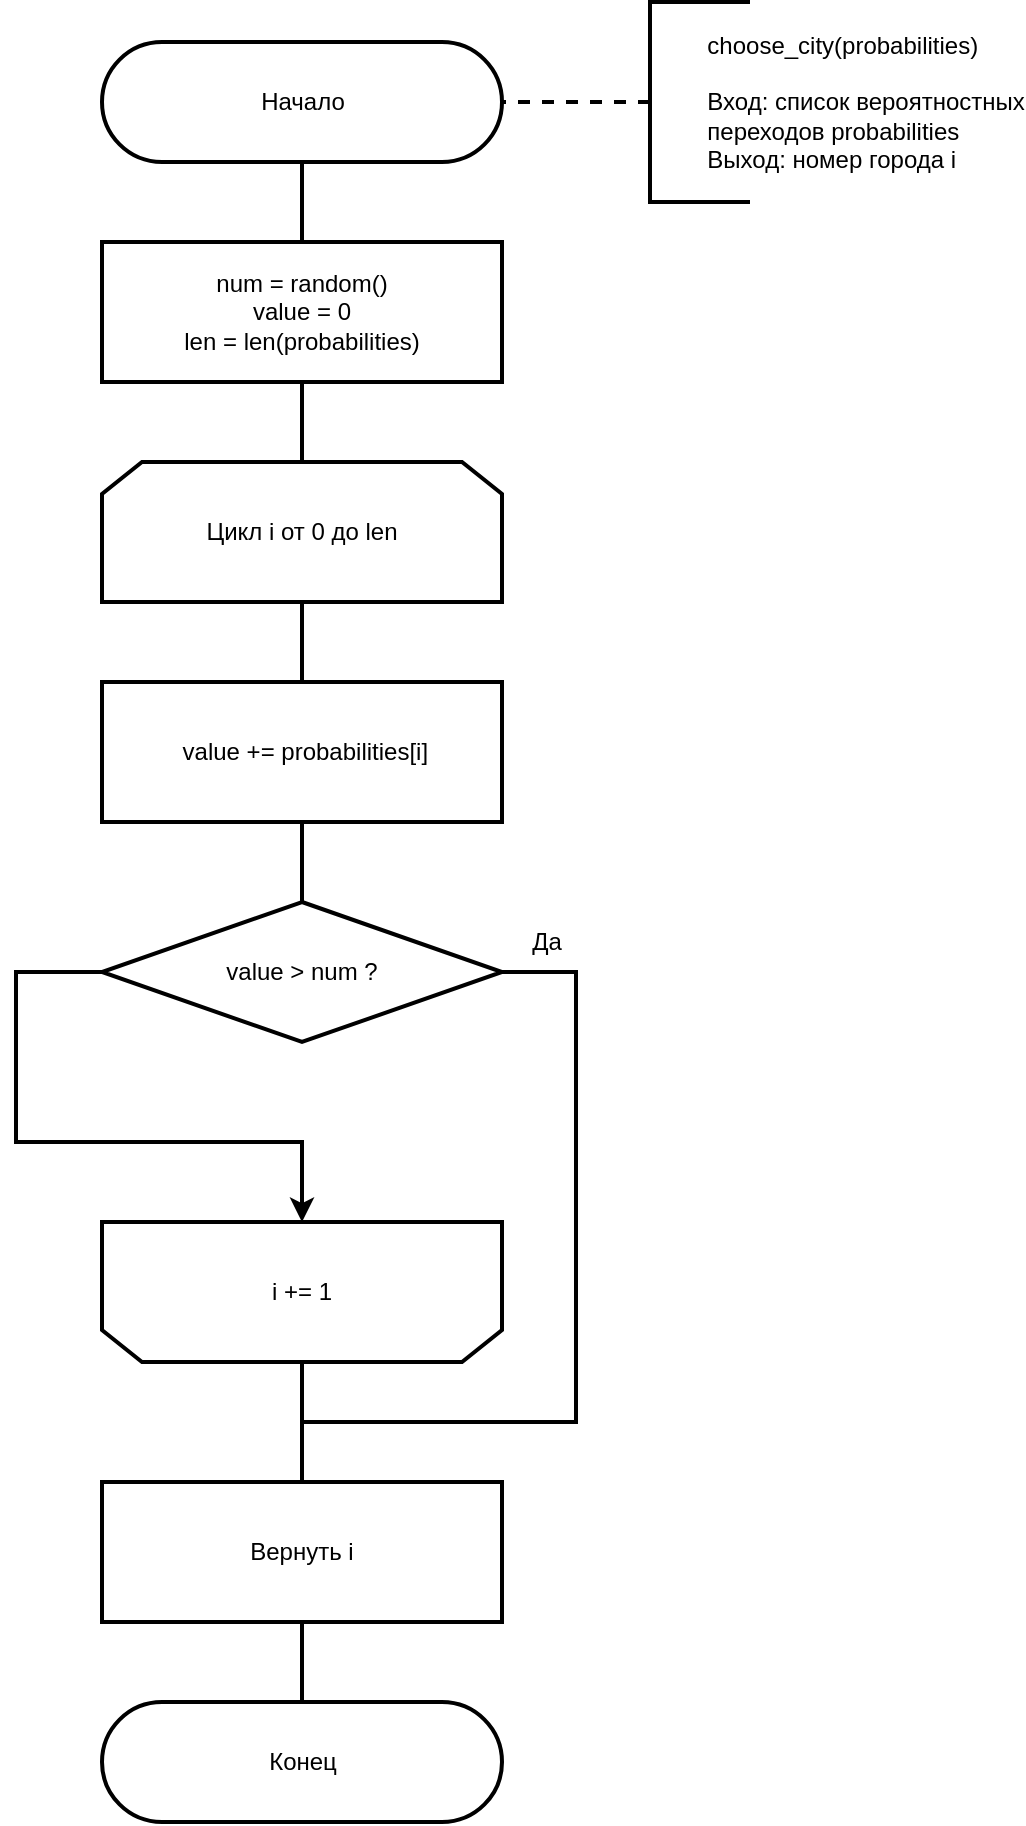 <mxfile>
    <diagram id="dhBrjoOwCxouK9fL_zHQ" name="Page-1">
        <mxGraphModel dx="-2030" dy="526" grid="1" gridSize="10" guides="1" tooltips="1" connect="1" arrows="1" fold="1" page="1" pageScale="1" pageWidth="1169" pageHeight="1654" math="0" shadow="0">
            <root>
                <mxCell id="0"/>
                <mxCell id="1" parent="0"/>
                <mxCell id="26" style="edgeStyle=none;html=1;exitX=0.5;exitY=0.5;exitDx=0;exitDy=30;exitPerimeter=0;entryX=0.5;entryY=0;entryDx=0;entryDy=0;endArrow=none;endFill=0;strokeWidth=2;" parent="1" source="4" target="25" edge="1">
                    <mxGeometry relative="1" as="geometry"/>
                </mxCell>
                <mxCell id="4" value="&lt;font style=&quot;font-size: 12px&quot;&gt;Начало&lt;/font&gt;" style="html=1;dashed=0;whitespace=wrap;shape=mxgraph.dfd.start;strokeWidth=2;" parent="1" vertex="1">
                    <mxGeometry x="2766" y="300" width="200" height="60" as="geometry"/>
                </mxCell>
                <mxCell id="5" style="edgeStyle=orthogonalEdgeStyle;rounded=0;orthogonalLoop=1;jettySize=auto;html=1;exitX=0.5;exitY=1;exitDx=0;exitDy=0;" parent="1" edge="1">
                    <mxGeometry relative="1" as="geometry">
                        <mxPoint x="2843" y="775" as="sourcePoint"/>
                        <mxPoint x="2843" y="775" as="targetPoint"/>
                    </mxGeometry>
                </mxCell>
                <mxCell id="6" value="&lt;font style=&quot;font-size: 12px&quot;&gt;Конец&lt;/font&gt;" style="html=1;dashed=0;whitespace=wrap;shape=mxgraph.dfd.start;strokeWidth=2;" parent="1" vertex="1">
                    <mxGeometry x="2766" y="1130" width="200" height="60" as="geometry"/>
                </mxCell>
                <mxCell id="39" style="edgeStyle=none;html=1;exitX=0.5;exitY=1;exitDx=0;exitDy=0;entryX=0.5;entryY=0;entryDx=0;entryDy=0;strokeWidth=2;endArrow=none;endFill=0;" parent="1" source="11" target="28" edge="1">
                    <mxGeometry relative="1" as="geometry"/>
                </mxCell>
                <mxCell id="11" value="Цикл i от 0 до len" style="shape=loopLimit;whiteSpace=wrap;html=1;strokeWidth=2;" parent="1" vertex="1">
                    <mxGeometry x="2766" y="510" width="200" height="70" as="geometry"/>
                </mxCell>
                <mxCell id="12" style="edgeStyle=orthogonalEdgeStyle;rounded=0;orthogonalLoop=1;jettySize=auto;html=1;exitX=0.5;exitY=1;exitDx=0;exitDy=0;" parent="1" edge="1">
                    <mxGeometry relative="1" as="geometry">
                        <mxPoint x="2833" y="865" as="sourcePoint"/>
                        <mxPoint x="2833" y="865" as="targetPoint"/>
                    </mxGeometry>
                </mxCell>
                <mxCell id="31" style="edgeStyle=orthogonalEdgeStyle;html=1;exitX=0;exitY=0.5;exitDx=0;exitDy=0;endArrow=classic;endFill=1;strokeWidth=2;rounded=0;entryX=0.5;entryY=1;entryDx=0;entryDy=0;" parent="1" source="15" target="38" edge="1">
                    <mxGeometry relative="1" as="geometry">
                        <Array as="points">
                            <mxPoint x="2723" y="765"/>
                            <mxPoint x="2723" y="850"/>
                            <mxPoint x="2866" y="850"/>
                        </Array>
                        <mxPoint x="2866" y="870" as="targetPoint"/>
                    </mxGeometry>
                </mxCell>
                <mxCell id="34" style="edgeStyle=orthogonalEdgeStyle;rounded=0;html=1;exitX=1;exitY=0.5;exitDx=0;exitDy=0;endArrow=none;endFill=0;strokeWidth=2;" parent="1" source="15" edge="1">
                    <mxGeometry relative="1" as="geometry">
                        <mxPoint x="2866" y="990" as="targetPoint"/>
                        <Array as="points">
                            <mxPoint x="3003" y="765"/>
                            <mxPoint x="3003" y="990"/>
                        </Array>
                    </mxGeometry>
                </mxCell>
                <mxCell id="15" value="value &amp;gt; num ?" style="rhombus;whiteSpace=wrap;html=1;strokeWidth=2;" parent="1" vertex="1">
                    <mxGeometry x="2766" y="730" width="200" height="70" as="geometry"/>
                </mxCell>
                <mxCell id="16" value="Да" style="text;html=1;align=center;verticalAlign=middle;resizable=0;points=[];autosize=1;strokeColor=none;" parent="1" vertex="1">
                    <mxGeometry x="2973" y="740" width="30" height="20" as="geometry"/>
                </mxCell>
                <mxCell id="37" style="edgeStyle=orthogonalEdgeStyle;rounded=0;html=1;exitX=0;exitY=0.5;exitDx=0;exitDy=0;exitPerimeter=0;entryX=1;entryY=0.5;entryDx=0;entryDy=0;entryPerimeter=0;endArrow=none;endFill=0;strokeWidth=2;dashed=1;" parent="1" source="17" target="4" edge="1">
                    <mxGeometry relative="1" as="geometry"/>
                </mxCell>
                <mxCell id="17" value="&lt;div&gt;&lt;span style=&quot;white-space: pre&quot;&gt;&#9;&lt;/span&gt;choose_city(probabilities)&lt;/div&gt;&lt;div&gt;&lt;span&gt;&lt;br&gt;&lt;/span&gt;&lt;/div&gt;&lt;span style=&quot;white-space: pre&quot;&gt;&#9;&lt;/span&gt;Вход: список вероятностных&lt;br&gt;&lt;span style=&quot;white-space: pre&quot;&gt;&#9;&lt;/span&gt;переходов probabilities&lt;br&gt;&lt;span style=&quot;white-space: pre&quot;&gt;&#9;&lt;/span&gt;Выход: номер города i" style="strokeWidth=2;html=1;shape=mxgraph.flowchart.annotation_1;align=left;pointerEvents=1;" parent="1" vertex="1">
                    <mxGeometry x="3040" y="280" width="50" height="100" as="geometry"/>
                </mxCell>
                <mxCell id="27" style="edgeStyle=none;html=1;exitX=0.5;exitY=1;exitDx=0;exitDy=0;endArrow=none;endFill=0;strokeWidth=2;" parent="1" source="25" target="11" edge="1">
                    <mxGeometry relative="1" as="geometry"/>
                </mxCell>
                <mxCell id="25" value="&lt;font&gt;&lt;div&gt;num = random()&lt;/div&gt;&lt;div&gt;value = 0&lt;/div&gt;&lt;div&gt;len = len(probabilities)&lt;/div&gt;&lt;/font&gt;" style="rounded=0;whiteSpace=wrap;html=1;strokeWidth=2;align=center;" parent="1" vertex="1">
                    <mxGeometry x="2766" y="400" width="200" height="70" as="geometry"/>
                </mxCell>
                <mxCell id="33" style="edgeStyle=orthogonalEdgeStyle;rounded=0;html=1;entryX=0.5;entryY=0;entryDx=0;entryDy=0;endArrow=none;endFill=0;strokeWidth=2;exitX=0.5;exitY=0;exitDx=0;exitDy=0;" parent="1" source="38" target="30" edge="1">
                    <mxGeometry relative="1" as="geometry">
                        <mxPoint x="2833" y="990" as="sourcePoint"/>
                    </mxGeometry>
                </mxCell>
                <mxCell id="42" style="edgeStyle=none;html=1;exitX=0.5;exitY=1;exitDx=0;exitDy=0;entryX=0.5;entryY=0;entryDx=0;entryDy=0;endArrow=none;endFill=0;strokeWidth=2;" parent="1" source="28" target="15" edge="1">
                    <mxGeometry relative="1" as="geometry"/>
                </mxCell>
                <mxCell id="28" value="&lt;font&gt;&amp;nbsp;value += probabilities[i]&lt;br&gt;&lt;/font&gt;" style="rounded=0;whiteSpace=wrap;html=1;strokeWidth=2;align=center;" parent="1" vertex="1">
                    <mxGeometry x="2766" y="620" width="200" height="70" as="geometry"/>
                </mxCell>
                <mxCell id="35" style="edgeStyle=orthogonalEdgeStyle;rounded=0;html=1;exitX=0.5;exitY=1;exitDx=0;exitDy=0;entryX=0.5;entryY=0.5;entryDx=0;entryDy=-30;entryPerimeter=0;endArrow=none;endFill=0;strokeWidth=2;" parent="1" source="30" target="6" edge="1">
                    <mxGeometry relative="1" as="geometry"/>
                </mxCell>
                <mxCell id="30" value="&lt;font&gt;&lt;div&gt;Вернуть i&lt;/div&gt;&lt;/font&gt;" style="rounded=0;whiteSpace=wrap;html=1;strokeWidth=2;align=center;" parent="1" vertex="1">
                    <mxGeometry x="2766" y="1020" width="200" height="70" as="geometry"/>
                </mxCell>
                <mxCell id="38" value="i += 1" style="shape=loopLimit;whiteSpace=wrap;html=1;strokeWidth=2;direction=west;" parent="1" vertex="1">
                    <mxGeometry x="2766" y="890" width="200" height="70" as="geometry"/>
                </mxCell>
            </root>
        </mxGraphModel>
    </diagram>
</mxfile>